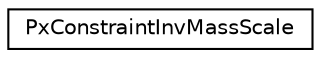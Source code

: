 digraph "Graphical Class Hierarchy"
{
  edge [fontname="Helvetica",fontsize="10",labelfontname="Helvetica",labelfontsize="10"];
  node [fontname="Helvetica",fontsize="10",shape=record];
  rankdir="LR";
  Node0 [label="PxConstraintInvMassScale",height=0.2,width=0.4,color="black", fillcolor="white", style="filled",URL="$structPxConstraintInvMassScale.html"];
}
